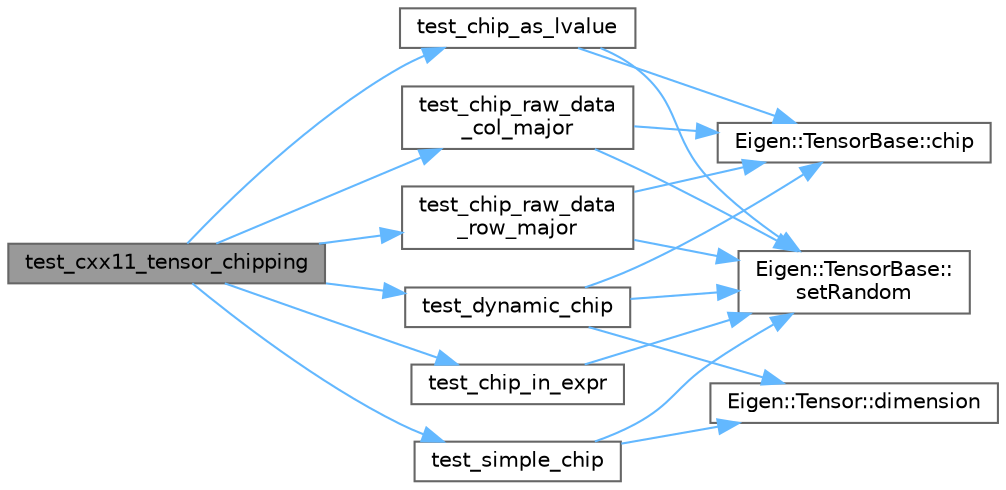 digraph "test_cxx11_tensor_chipping"
{
 // LATEX_PDF_SIZE
  bgcolor="transparent";
  edge [fontname=Helvetica,fontsize=10,labelfontname=Helvetica,labelfontsize=10];
  node [fontname=Helvetica,fontsize=10,shape=box,height=0.2,width=0.4];
  rankdir="LR";
  Node1 [id="Node000001",label="test_cxx11_tensor_chipping",height=0.2,width=0.4,color="gray40", fillcolor="grey60", style="filled", fontcolor="black",tooltip=" "];
  Node1 -> Node2 [id="edge19_Node000001_Node000002",color="steelblue1",style="solid",tooltip=" "];
  Node2 [id="Node000002",label="test_chip_as_lvalue",height=0.2,width=0.4,color="grey40", fillcolor="white", style="filled",URL="$cxx11__tensor__chipping_8cpp.html#a407efa8b475f5d829a89d1ac38e27baf",tooltip=" "];
  Node2 -> Node3 [id="edge20_Node000002_Node000003",color="steelblue1",style="solid",tooltip=" "];
  Node3 [id="Node000003",label="Eigen::TensorBase::chip",height=0.2,width=0.4,color="grey40", fillcolor="white", style="filled",URL="$class_eigen_1_1_tensor_base.html#a9fbd709694bd899878ff5d913fbcac45",tooltip=" "];
  Node2 -> Node4 [id="edge21_Node000002_Node000004",color="steelblue1",style="solid",tooltip=" "];
  Node4 [id="Node000004",label="Eigen::TensorBase::\lsetRandom",height=0.2,width=0.4,color="grey40", fillcolor="white", style="filled",URL="$class_eigen_1_1_tensor_base.html#afdc88de9b71bae20bb0b59e261e9a6a4",tooltip=" "];
  Node1 -> Node5 [id="edge22_Node000001_Node000005",color="steelblue1",style="solid",tooltip=" "];
  Node5 [id="Node000005",label="test_chip_in_expr",height=0.2,width=0.4,color="grey40", fillcolor="white", style="filled",URL="$cxx11__tensor__chipping_8cpp.html#a39431d181557cb07f80d7e382308e25c",tooltip=" "];
  Node5 -> Node4 [id="edge23_Node000005_Node000004",color="steelblue1",style="solid",tooltip=" "];
  Node1 -> Node6 [id="edge24_Node000001_Node000006",color="steelblue1",style="solid",tooltip=" "];
  Node6 [id="Node000006",label="test_chip_raw_data\l_col_major",height=0.2,width=0.4,color="grey40", fillcolor="white", style="filled",URL="$cxx11__tensor__chipping_8cpp.html#a25266e09309688a62992b00e3249f4ad",tooltip=" "];
  Node6 -> Node3 [id="edge25_Node000006_Node000003",color="steelblue1",style="solid",tooltip=" "];
  Node6 -> Node4 [id="edge26_Node000006_Node000004",color="steelblue1",style="solid",tooltip=" "];
  Node1 -> Node7 [id="edge27_Node000001_Node000007",color="steelblue1",style="solid",tooltip=" "];
  Node7 [id="Node000007",label="test_chip_raw_data\l_row_major",height=0.2,width=0.4,color="grey40", fillcolor="white", style="filled",URL="$cxx11__tensor__chipping_8cpp.html#afac834a7b502db1691b51a55083be7ce",tooltip=" "];
  Node7 -> Node3 [id="edge28_Node000007_Node000003",color="steelblue1",style="solid",tooltip=" "];
  Node7 -> Node4 [id="edge29_Node000007_Node000004",color="steelblue1",style="solid",tooltip=" "];
  Node1 -> Node8 [id="edge30_Node000001_Node000008",color="steelblue1",style="solid",tooltip=" "];
  Node8 [id="Node000008",label="test_dynamic_chip",height=0.2,width=0.4,color="grey40", fillcolor="white", style="filled",URL="$cxx11__tensor__chipping_8cpp.html#a49e03889e1dcbf25f76f44ac9f4de2bd",tooltip=" "];
  Node8 -> Node3 [id="edge31_Node000008_Node000003",color="steelblue1",style="solid",tooltip=" "];
  Node8 -> Node9 [id="edge32_Node000008_Node000009",color="steelblue1",style="solid",tooltip=" "];
  Node9 [id="Node000009",label="Eigen::Tensor::dimension",height=0.2,width=0.4,color="grey40", fillcolor="white", style="filled",URL="$class_eigen_1_1_tensor.html#ac0a1bb6142d4e5c4d15ba25beccb26a5",tooltip=" "];
  Node8 -> Node4 [id="edge33_Node000008_Node000004",color="steelblue1",style="solid",tooltip=" "];
  Node1 -> Node10 [id="edge34_Node000001_Node000010",color="steelblue1",style="solid",tooltip=" "];
  Node10 [id="Node000010",label="test_simple_chip",height=0.2,width=0.4,color="grey40", fillcolor="white", style="filled",URL="$cxx11__tensor__chipping_8cpp.html#a7e34b7a988d95c7dd9c7b7cad67d4af7",tooltip=" "];
  Node10 -> Node9 [id="edge35_Node000010_Node000009",color="steelblue1",style="solid",tooltip=" "];
  Node10 -> Node4 [id="edge36_Node000010_Node000004",color="steelblue1",style="solid",tooltip=" "];
}
